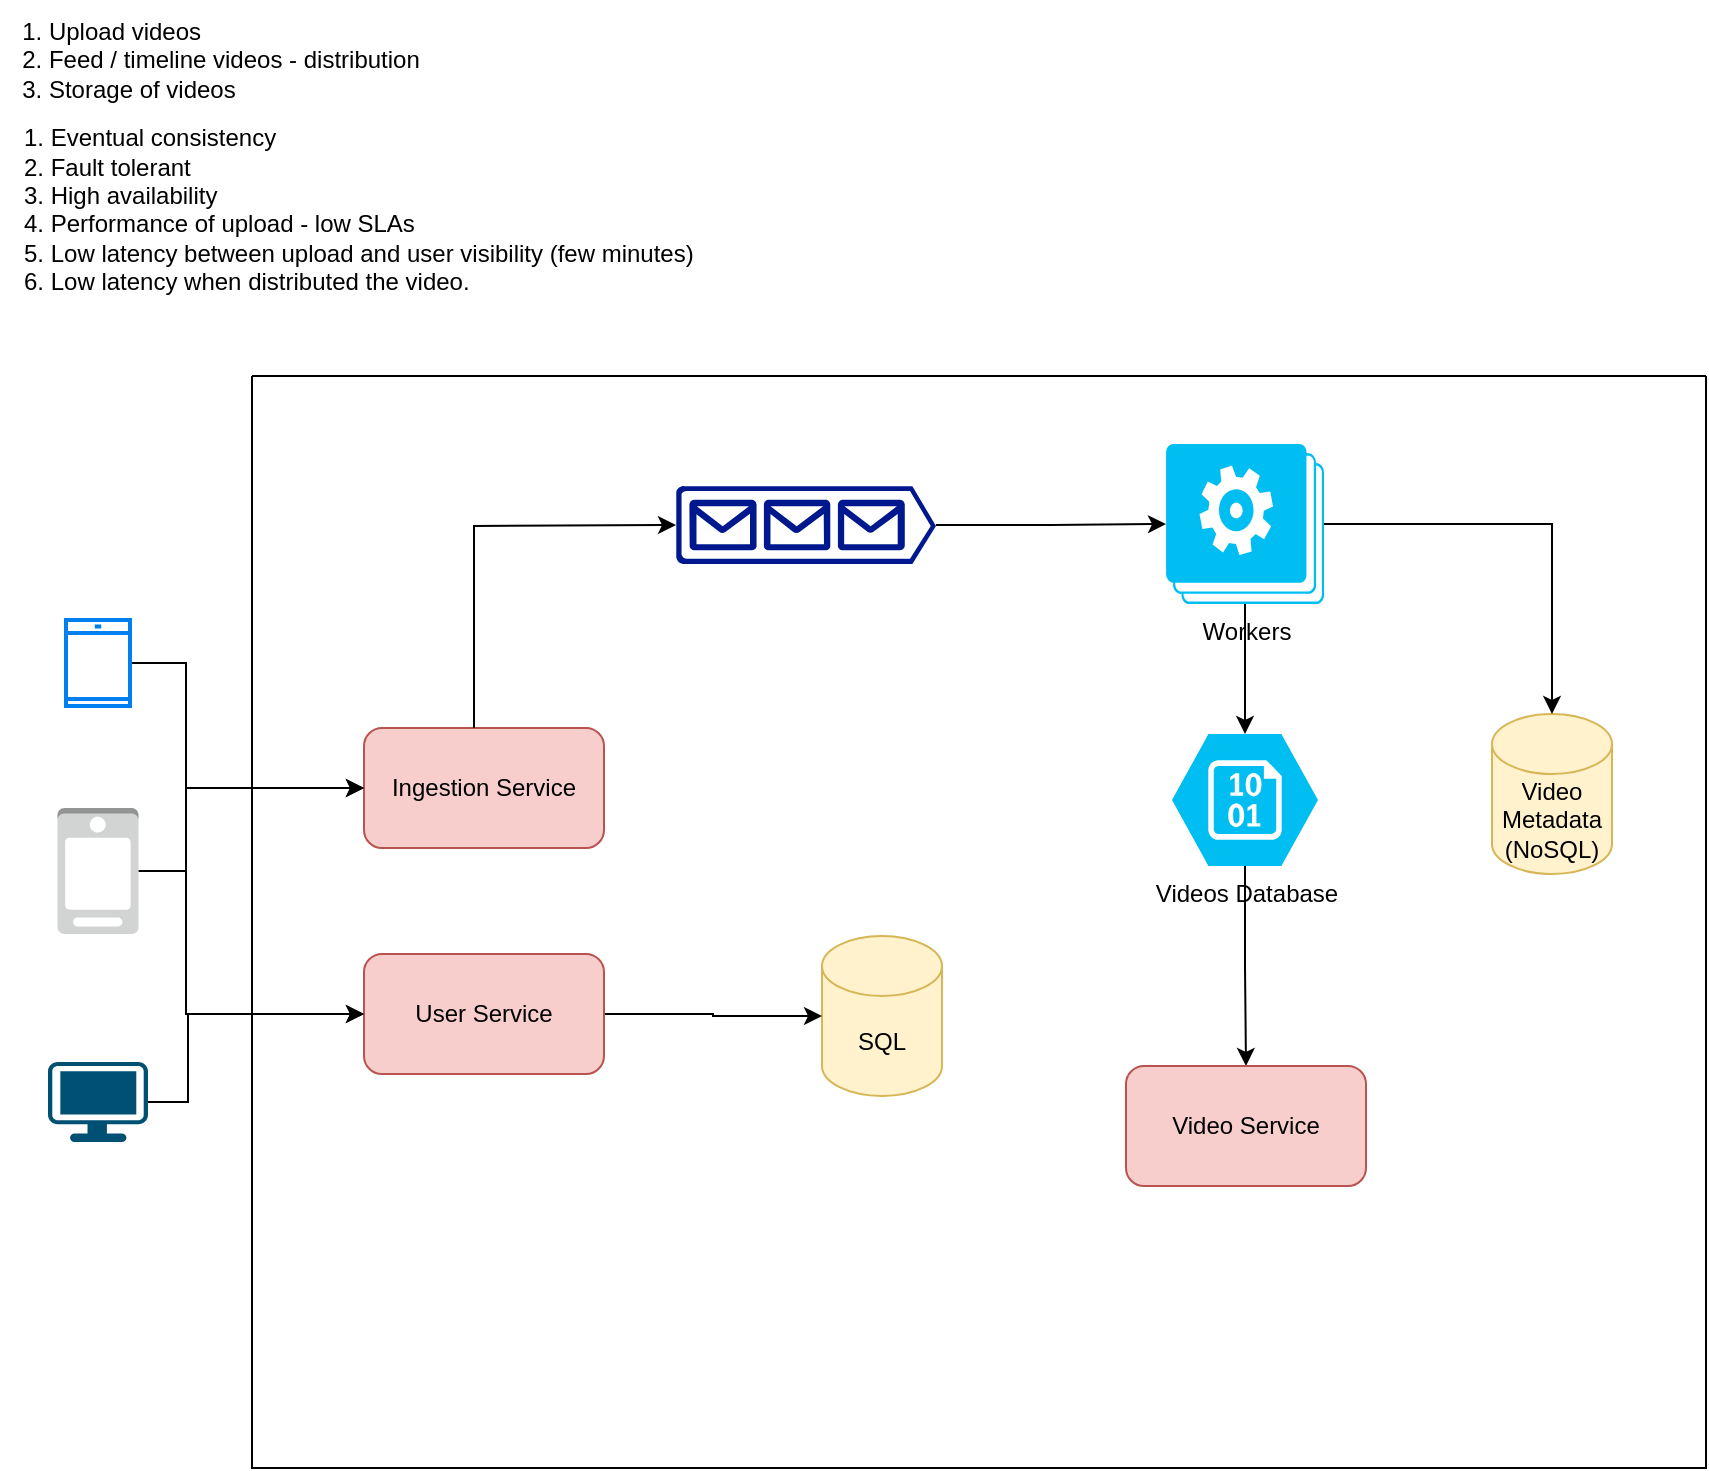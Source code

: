 <mxfile version="24.7.7">
  <diagram name="Page-1" id="nC_Peiz38e1Ae6PkUPQi">
    <mxGraphModel dx="993" dy="515" grid="0" gridSize="10" guides="1" tooltips="1" connect="1" arrows="1" fold="1" page="1" pageScale="1" pageWidth="850" pageHeight="1100" math="0" shadow="0">
      <root>
        <mxCell id="0" />
        <mxCell id="1" parent="0" />
        <mxCell id="6mlNy0akm7SKKjI56pUV-1" value="&lt;div style=&quot;text-align: left;&quot;&gt;&lt;span style=&quot;background-color: initial;&quot;&gt;1. Upload videos&lt;/span&gt;&lt;/div&gt;&lt;div&gt;2. Feed / timeline videos - distribution&lt;/div&gt;&lt;div style=&quot;text-align: left;&quot;&gt;3. Storage of videos&lt;/div&gt;" style="text;html=1;align=center;verticalAlign=middle;resizable=0;points=[];autosize=1;strokeColor=none;fillColor=none;" vertex="1" parent="1">
          <mxGeometry x="17" y="13" width="220" height="60" as="geometry" />
        </mxCell>
        <mxCell id="6mlNy0akm7SKKjI56pUV-2" value="&lt;div style=&quot;&quot;&gt;&lt;span style=&quot;background-color: initial;&quot;&gt;1. Eventual consistency&lt;/span&gt;&lt;/div&gt;&lt;div&gt;2. Fault tolerant&lt;/div&gt;&lt;div&gt;3. High availability&lt;/div&gt;&lt;div&gt;4. Performance of upload - low SLAs&lt;/div&gt;&lt;div&gt;5. Low latency between upload and user visibility (few minutes)&lt;/div&gt;&lt;div&gt;6. Low latency when distributed the video.&lt;/div&gt;&lt;div&gt;&lt;br&gt;&lt;/div&gt;" style="text;html=1;align=left;verticalAlign=middle;resizable=0;points=[];autosize=1;strokeColor=none;fillColor=none;" vertex="1" parent="1">
          <mxGeometry x="27" y="68" width="353" height="113" as="geometry" />
        </mxCell>
        <mxCell id="6mlNy0akm7SKKjI56pUV-4" value="" style="swimlane;startSize=0;" vertex="1" parent="1">
          <mxGeometry x="143" y="201" width="727" height="546" as="geometry" />
        </mxCell>
        <mxCell id="6mlNy0akm7SKKjI56pUV-3" value="Ingestion Service" style="rounded=1;whiteSpace=wrap;html=1;fillColor=#f8cecc;strokeColor=#b85450;" vertex="1" parent="6mlNy0akm7SKKjI56pUV-4">
          <mxGeometry x="56" y="176" width="120" height="60" as="geometry" />
        </mxCell>
        <mxCell id="6mlNy0akm7SKKjI56pUV-18" value="" style="edgeStyle=orthogonalEdgeStyle;rounded=0;orthogonalLoop=1;jettySize=auto;html=1;" edge="1" parent="6mlNy0akm7SKKjI56pUV-4" source="6mlNy0akm7SKKjI56pUV-6" target="6mlNy0akm7SKKjI56pUV-17">
          <mxGeometry relative="1" as="geometry" />
        </mxCell>
        <mxCell id="6mlNy0akm7SKKjI56pUV-6" value="Videos Database" style="verticalLabelPosition=bottom;html=1;verticalAlign=top;align=center;strokeColor=none;fillColor=#00BEF2;shape=mxgraph.azure.storage_blob;" vertex="1" parent="6mlNy0akm7SKKjI56pUV-4">
          <mxGeometry x="460" y="179" width="73" height="66" as="geometry" />
        </mxCell>
        <mxCell id="6mlNy0akm7SKKjI56pUV-7" value="Video Metadata (NoSQL)" style="shape=cylinder3;whiteSpace=wrap;html=1;boundedLbl=1;backgroundOutline=1;size=15;fillColor=#fff2cc;strokeColor=#d6b656;" vertex="1" parent="6mlNy0akm7SKKjI56pUV-4">
          <mxGeometry x="620" y="169" width="60" height="80" as="geometry" />
        </mxCell>
        <mxCell id="6mlNy0akm7SKKjI56pUV-13" value="" style="edgeStyle=orthogonalEdgeStyle;rounded=0;orthogonalLoop=1;jettySize=auto;html=1;" edge="1" parent="6mlNy0akm7SKKjI56pUV-4" source="6mlNy0akm7SKKjI56pUV-8" target="6mlNy0akm7SKKjI56pUV-10">
          <mxGeometry relative="1" as="geometry" />
        </mxCell>
        <mxCell id="6mlNy0akm7SKKjI56pUV-8" value="" style="sketch=0;aspect=fixed;pointerEvents=1;shadow=0;dashed=0;html=1;strokeColor=none;labelPosition=center;verticalLabelPosition=bottom;verticalAlign=top;align=center;fillColor=#00188D;shape=mxgraph.azure.queue_generic" vertex="1" parent="6mlNy0akm7SKKjI56pUV-4">
          <mxGeometry x="212" y="55" width="130" height="39" as="geometry" />
        </mxCell>
        <mxCell id="6mlNy0akm7SKKjI56pUV-9" value="" style="endArrow=classic;html=1;rounded=0;entryX=0;entryY=0.5;entryDx=0;entryDy=0;entryPerimeter=0;" edge="1" parent="6mlNy0akm7SKKjI56pUV-4" target="6mlNy0akm7SKKjI56pUV-8">
          <mxGeometry width="50" height="50" relative="1" as="geometry">
            <mxPoint x="111" y="176" as="sourcePoint" />
            <mxPoint x="161" y="126" as="targetPoint" />
            <Array as="points">
              <mxPoint x="111" y="75" />
            </Array>
          </mxGeometry>
        </mxCell>
        <mxCell id="6mlNy0akm7SKKjI56pUV-12" value="" style="edgeStyle=orthogonalEdgeStyle;rounded=0;orthogonalLoop=1;jettySize=auto;html=1;" edge="1" parent="6mlNy0akm7SKKjI56pUV-4" source="6mlNy0akm7SKKjI56pUV-10" target="6mlNy0akm7SKKjI56pUV-6">
          <mxGeometry relative="1" as="geometry" />
        </mxCell>
        <mxCell id="6mlNy0akm7SKKjI56pUV-10" value="Workers" style="verticalLabelPosition=bottom;html=1;verticalAlign=top;align=center;strokeColor=none;fillColor=#00BEF2;shape=mxgraph.azure.worker_roles;" vertex="1" parent="6mlNy0akm7SKKjI56pUV-4">
          <mxGeometry x="457" y="34" width="79" height="80" as="geometry" />
        </mxCell>
        <mxCell id="6mlNy0akm7SKKjI56pUV-14" value="" style="endArrow=classic;html=1;rounded=0;exitX=1;exitY=0.5;exitDx=0;exitDy=0;exitPerimeter=0;entryX=0.5;entryY=0;entryDx=0;entryDy=0;entryPerimeter=0;" edge="1" parent="6mlNy0akm7SKKjI56pUV-4" source="6mlNy0akm7SKKjI56pUV-10" target="6mlNy0akm7SKKjI56pUV-7">
          <mxGeometry width="50" height="50" relative="1" as="geometry">
            <mxPoint x="583" y="118" as="sourcePoint" />
            <mxPoint x="633" y="68" as="targetPoint" />
            <Array as="points">
              <mxPoint x="650" y="74" />
            </Array>
          </mxGeometry>
        </mxCell>
        <mxCell id="6mlNy0akm7SKKjI56pUV-15" value="SQL" style="shape=cylinder3;whiteSpace=wrap;html=1;boundedLbl=1;backgroundOutline=1;size=15;fillColor=#fff2cc;strokeColor=#d6b656;" vertex="1" parent="6mlNy0akm7SKKjI56pUV-4">
          <mxGeometry x="285" y="280" width="60" height="80" as="geometry" />
        </mxCell>
        <mxCell id="6mlNy0akm7SKKjI56pUV-17" value="Video Service" style="rounded=1;whiteSpace=wrap;html=1;fillColor=#f8cecc;strokeColor=#b85450;" vertex="1" parent="6mlNy0akm7SKKjI56pUV-4">
          <mxGeometry x="437" y="345" width="120" height="60" as="geometry" />
        </mxCell>
        <mxCell id="6mlNy0akm7SKKjI56pUV-16" value="" style="edgeStyle=orthogonalEdgeStyle;rounded=0;orthogonalLoop=1;jettySize=auto;html=1;" edge="1" parent="1" source="6mlNy0akm7SKKjI56pUV-5" target="6mlNy0akm7SKKjI56pUV-15">
          <mxGeometry relative="1" as="geometry" />
        </mxCell>
        <mxCell id="6mlNy0akm7SKKjI56pUV-5" value="User Service" style="rounded=1;whiteSpace=wrap;html=1;fillColor=#f8cecc;strokeColor=#b85450;" vertex="1" parent="1">
          <mxGeometry x="199" y="490" width="120" height="60" as="geometry" />
        </mxCell>
        <mxCell id="6mlNy0akm7SKKjI56pUV-22" value="" style="edgeStyle=orthogonalEdgeStyle;rounded=0;orthogonalLoop=1;jettySize=auto;html=1;entryX=0;entryY=0.5;entryDx=0;entryDy=0;" edge="1" parent="1" source="6mlNy0akm7SKKjI56pUV-19" target="6mlNy0akm7SKKjI56pUV-3">
          <mxGeometry relative="1" as="geometry">
            <Array as="points">
              <mxPoint x="110" y="345" />
              <mxPoint x="110" y="407" />
            </Array>
          </mxGeometry>
        </mxCell>
        <mxCell id="6mlNy0akm7SKKjI56pUV-19" value="" style="html=1;verticalLabelPosition=bottom;align=center;labelBackgroundColor=#ffffff;verticalAlign=top;strokeWidth=2;strokeColor=#0080F0;shadow=0;dashed=0;shape=mxgraph.ios7.icons.smartphone;flipV=1;" vertex="1" parent="1">
          <mxGeometry x="50" y="323" width="32" height="43" as="geometry" />
        </mxCell>
        <mxCell id="6mlNy0akm7SKKjI56pUV-23" value="" style="edgeStyle=orthogonalEdgeStyle;rounded=0;orthogonalLoop=1;jettySize=auto;html=1;" edge="1" parent="1" source="6mlNy0akm7SKKjI56pUV-20" target="6mlNy0akm7SKKjI56pUV-3">
          <mxGeometry relative="1" as="geometry">
            <Array as="points">
              <mxPoint x="110" y="448" />
              <mxPoint x="110" y="407" />
            </Array>
          </mxGeometry>
        </mxCell>
        <mxCell id="6mlNy0akm7SKKjI56pUV-25" value="" style="edgeStyle=orthogonalEdgeStyle;rounded=0;orthogonalLoop=1;jettySize=auto;html=1;entryX=0;entryY=0.5;entryDx=0;entryDy=0;" edge="1" parent="1" source="6mlNy0akm7SKKjI56pUV-20" target="6mlNy0akm7SKKjI56pUV-5">
          <mxGeometry relative="1" as="geometry">
            <Array as="points">
              <mxPoint x="110" y="448" />
              <mxPoint x="110" y="520" />
            </Array>
          </mxGeometry>
        </mxCell>
        <mxCell id="6mlNy0akm7SKKjI56pUV-20" value="" style="outlineConnect=0;dashed=0;verticalLabelPosition=bottom;verticalAlign=top;align=center;html=1;shape=mxgraph.aws3.mobile_client;fillColor=#D2D3D3;gradientColor=none;flipV=1;" vertex="1" parent="1">
          <mxGeometry x="45.75" y="417" width="40.5" height="63" as="geometry" />
        </mxCell>
        <mxCell id="6mlNy0akm7SKKjI56pUV-24" value="" style="edgeStyle=orthogonalEdgeStyle;rounded=0;orthogonalLoop=1;jettySize=auto;html=1;" edge="1" parent="1" source="6mlNy0akm7SKKjI56pUV-21" target="6mlNy0akm7SKKjI56pUV-5">
          <mxGeometry relative="1" as="geometry">
            <Array as="points">
              <mxPoint x="111" y="564" />
              <mxPoint x="111" y="520" />
            </Array>
          </mxGeometry>
        </mxCell>
        <mxCell id="6mlNy0akm7SKKjI56pUV-21" value="" style="points=[[0.03,0.03,0],[0.5,0,0],[0.97,0.03,0],[1,0.4,0],[0.97,0.745,0],[0.5,1,0],[0.03,0.745,0],[0,0.4,0]];verticalLabelPosition=bottom;sketch=0;html=1;verticalAlign=top;aspect=fixed;align=center;pointerEvents=1;shape=mxgraph.cisco19.workstation;fillColor=#005073;strokeColor=none;flipV=1;direction=west;" vertex="1" parent="1">
          <mxGeometry x="41" y="544" width="50" height="40" as="geometry" />
        </mxCell>
      </root>
    </mxGraphModel>
  </diagram>
</mxfile>
